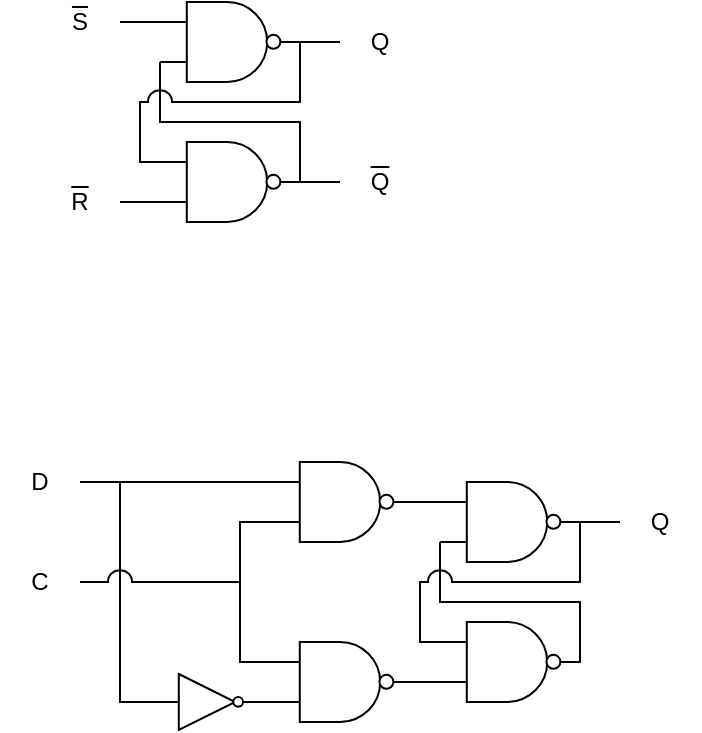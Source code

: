 <mxfile version="12.1.7" type="device" pages="1"><diagram id="i7vh-fGwO2S5n6dc4GY4" name="Page-1"><mxGraphModel dx="763" dy="572" grid="1" gridSize="10" guides="1" tooltips="1" connect="1" arrows="1" fold="1" page="1" pageScale="1" pageWidth="1100" pageHeight="850" math="0" shadow="0"><root><mxCell id="0"/><mxCell id="1" parent="0"/><mxCell id="ftk-l72MKcDGZnIm0cgK-4" value="" style="group" vertex="1" connectable="0" parent="1"><mxGeometry x="320" y="200" width="67" height="40" as="geometry"/></mxCell><mxCell id="ftk-l72MKcDGZnIm0cgK-2" value="" style="verticalLabelPosition=bottom;shadow=0;dashed=0;align=center;fillColor=#ffffff;html=1;verticalAlign=top;strokeWidth=1;shape=mxgraph.electrical.logic_gates.logic_gate;operation=and;" vertex="1" parent="ftk-l72MKcDGZnIm0cgK-4"><mxGeometry width="67" height="40" as="geometry"/></mxCell><mxCell id="ftk-l72MKcDGZnIm0cgK-3" value="" style="verticalLabelPosition=bottom;shadow=0;dashed=0;align=center;fillColor=#ffffff;html=1;verticalAlign=top;strokeWidth=1;shape=mxgraph.electrical.logic_gates.inverting_contact;rotation=0;" vertex="1" parent="ftk-l72MKcDGZnIm0cgK-4"><mxGeometry x="52.367" y="15.556" width="8.71" height="8.667" as="geometry"/></mxCell><mxCell id="ftk-l72MKcDGZnIm0cgK-5" value="" style="group" vertex="1" connectable="0" parent="1"><mxGeometry x="320" y="270" width="67" height="40" as="geometry"/></mxCell><mxCell id="ftk-l72MKcDGZnIm0cgK-6" value="" style="verticalLabelPosition=bottom;shadow=0;dashed=0;align=center;fillColor=#ffffff;html=1;verticalAlign=top;strokeWidth=1;shape=mxgraph.electrical.logic_gates.logic_gate;operation=and;" vertex="1" parent="ftk-l72MKcDGZnIm0cgK-5"><mxGeometry width="67" height="40" as="geometry"/></mxCell><mxCell id="ftk-l72MKcDGZnIm0cgK-7" value="" style="verticalLabelPosition=bottom;shadow=0;dashed=0;align=center;fillColor=#ffffff;html=1;verticalAlign=top;strokeWidth=1;shape=mxgraph.electrical.logic_gates.inverting_contact;rotation=0;" vertex="1" parent="ftk-l72MKcDGZnIm0cgK-5"><mxGeometry x="52.367" y="15.556" width="8.71" height="8.667" as="geometry"/></mxCell><mxCell id="ftk-l72MKcDGZnIm0cgK-8" value="&lt;span style=&quot;text-decoration: overline&quot;&gt;S&lt;/span&gt;" style="text;html=1;strokeColor=none;fillColor=none;align=center;verticalAlign=middle;whiteSpace=wrap;rounded=0;" vertex="1" parent="1"><mxGeometry x="260" y="200" width="40" height="20" as="geometry"/></mxCell><mxCell id="ftk-l72MKcDGZnIm0cgK-9" style="edgeStyle=orthogonalEdgeStyle;rounded=0;orthogonalLoop=1;jettySize=auto;html=1;exitX=0;exitY=0.25;exitDx=0;exitDy=0;exitPerimeter=0;endArrow=none;endFill=0;" edge="1" parent="1" source="ftk-l72MKcDGZnIm0cgK-2" target="ftk-l72MKcDGZnIm0cgK-8"><mxGeometry relative="1" as="geometry"/></mxCell><mxCell id="ftk-l72MKcDGZnIm0cgK-10" value="&lt;span style=&quot;text-decoration: overline&quot;&gt;R&lt;/span&gt;" style="text;html=1;strokeColor=none;fillColor=none;align=center;verticalAlign=middle;whiteSpace=wrap;rounded=0;" vertex="1" parent="1"><mxGeometry x="260" y="290" width="40" height="20" as="geometry"/></mxCell><mxCell id="ftk-l72MKcDGZnIm0cgK-11" style="edgeStyle=orthogonalEdgeStyle;rounded=0;orthogonalLoop=1;jettySize=auto;html=1;exitX=0;exitY=0.75;exitDx=0;exitDy=0;exitPerimeter=0;entryX=1;entryY=0.5;entryDx=0;entryDy=0;endArrow=none;endFill=0;" edge="1" parent="1" source="ftk-l72MKcDGZnIm0cgK-6" target="ftk-l72MKcDGZnIm0cgK-10"><mxGeometry relative="1" as="geometry"/></mxCell><mxCell id="ftk-l72MKcDGZnIm0cgK-12" value="&lt;span style=&quot;text-decoration: overline&quot;&gt;Q&lt;/span&gt;" style="text;html=1;strokeColor=none;fillColor=none;align=center;verticalAlign=middle;whiteSpace=wrap;rounded=0;" vertex="1" parent="1"><mxGeometry x="410" y="280" width="40" height="20" as="geometry"/></mxCell><mxCell id="ftk-l72MKcDGZnIm0cgK-13" value="Q" style="text;html=1;strokeColor=none;fillColor=none;align=center;verticalAlign=middle;whiteSpace=wrap;rounded=0;" vertex="1" parent="1"><mxGeometry x="410" y="210" width="40" height="20" as="geometry"/></mxCell><mxCell id="ftk-l72MKcDGZnIm0cgK-14" style="edgeStyle=orthogonalEdgeStyle;rounded=0;orthogonalLoop=1;jettySize=auto;html=1;exitX=1;exitY=0.5;exitDx=0;exitDy=0;exitPerimeter=0;endArrow=none;endFill=0;" edge="1" parent="1" source="ftk-l72MKcDGZnIm0cgK-2" target="ftk-l72MKcDGZnIm0cgK-13"><mxGeometry relative="1" as="geometry"/></mxCell><mxCell id="ftk-l72MKcDGZnIm0cgK-15" style="edgeStyle=orthogonalEdgeStyle;rounded=0;orthogonalLoop=1;jettySize=auto;html=1;exitX=1;exitY=0.5;exitDx=0;exitDy=0;exitPerimeter=0;entryX=0;entryY=0.5;entryDx=0;entryDy=0;endArrow=none;endFill=0;" edge="1" parent="1" source="ftk-l72MKcDGZnIm0cgK-6" target="ftk-l72MKcDGZnIm0cgK-12"><mxGeometry relative="1" as="geometry"/></mxCell><mxCell id="ftk-l72MKcDGZnIm0cgK-21" style="edgeStyle=orthogonalEdgeStyle;rounded=0;jumpStyle=arc;jumpSize=12;orthogonalLoop=1;jettySize=auto;html=1;exitX=1;exitY=0.5;exitDx=0;exitDy=0;exitPerimeter=0;entryX=0;entryY=0.75;entryDx=0;entryDy=0;entryPerimeter=0;endArrow=none;endFill=0;" edge="1" parent="1" source="ftk-l72MKcDGZnIm0cgK-6" target="ftk-l72MKcDGZnIm0cgK-2"><mxGeometry relative="1" as="geometry"><Array as="points"><mxPoint x="390" y="290"/><mxPoint x="390" y="260"/><mxPoint x="320" y="260"/></Array></mxGeometry></mxCell><mxCell id="ftk-l72MKcDGZnIm0cgK-20" style="edgeStyle=orthogonalEdgeStyle;rounded=0;jumpStyle=arc;jumpSize=12;orthogonalLoop=1;jettySize=auto;html=1;exitX=1;exitY=0.5;exitDx=0;exitDy=0;exitPerimeter=0;entryX=0;entryY=0.25;entryDx=0;entryDy=0;entryPerimeter=0;endArrow=none;endFill=0;" edge="1" parent="1" source="ftk-l72MKcDGZnIm0cgK-2" target="ftk-l72MKcDGZnIm0cgK-6"><mxGeometry relative="1" as="geometry"><Array as="points"><mxPoint x="390" y="220"/><mxPoint x="390" y="250"/><mxPoint x="310" y="250"/><mxPoint x="310" y="280"/></Array></mxGeometry></mxCell><mxCell id="ftk-l72MKcDGZnIm0cgK-22" value="" style="group" vertex="1" connectable="0" parent="1"><mxGeometry x="460" y="440" width="67" height="40" as="geometry"/></mxCell><mxCell id="ftk-l72MKcDGZnIm0cgK-23" value="" style="verticalLabelPosition=bottom;shadow=0;dashed=0;align=center;fillColor=#ffffff;html=1;verticalAlign=top;strokeWidth=1;shape=mxgraph.electrical.logic_gates.logic_gate;operation=and;" vertex="1" parent="ftk-l72MKcDGZnIm0cgK-22"><mxGeometry width="67" height="40" as="geometry"/></mxCell><mxCell id="ftk-l72MKcDGZnIm0cgK-24" value="" style="verticalLabelPosition=bottom;shadow=0;dashed=0;align=center;fillColor=#ffffff;html=1;verticalAlign=top;strokeWidth=1;shape=mxgraph.electrical.logic_gates.inverting_contact;rotation=0;" vertex="1" parent="ftk-l72MKcDGZnIm0cgK-22"><mxGeometry x="52.367" y="15.556" width="8.71" height="8.667" as="geometry"/></mxCell><mxCell id="ftk-l72MKcDGZnIm0cgK-25" value="" style="group" vertex="1" connectable="0" parent="1"><mxGeometry x="460" y="510" width="67" height="40" as="geometry"/></mxCell><mxCell id="ftk-l72MKcDGZnIm0cgK-26" value="" style="verticalLabelPosition=bottom;shadow=0;dashed=0;align=center;fillColor=#ffffff;html=1;verticalAlign=top;strokeWidth=1;shape=mxgraph.electrical.logic_gates.logic_gate;operation=and;" vertex="1" parent="ftk-l72MKcDGZnIm0cgK-25"><mxGeometry width="67" height="40" as="geometry"/></mxCell><mxCell id="ftk-l72MKcDGZnIm0cgK-27" value="" style="verticalLabelPosition=bottom;shadow=0;dashed=0;align=center;fillColor=#ffffff;html=1;verticalAlign=top;strokeWidth=1;shape=mxgraph.electrical.logic_gates.inverting_contact;rotation=0;" vertex="1" parent="ftk-l72MKcDGZnIm0cgK-25"><mxGeometry x="52.367" y="15.556" width="8.71" height="8.667" as="geometry"/></mxCell><mxCell id="ftk-l72MKcDGZnIm0cgK-29" style="edgeStyle=orthogonalEdgeStyle;rounded=0;orthogonalLoop=1;jettySize=auto;html=1;exitX=0;exitY=0.25;exitDx=0;exitDy=0;exitPerimeter=0;endArrow=none;endFill=0;entryX=1;entryY=0.5;entryDx=0;entryDy=0;entryPerimeter=0;" edge="1" parent="1" source="ftk-l72MKcDGZnIm0cgK-23" target="ftk-l72MKcDGZnIm0cgK-39"><mxGeometry relative="1" as="geometry"><mxPoint x="439.759" y="450.07" as="targetPoint"/></mxGeometry></mxCell><mxCell id="ftk-l72MKcDGZnIm0cgK-31" style="edgeStyle=orthogonalEdgeStyle;rounded=0;orthogonalLoop=1;jettySize=auto;html=1;exitX=0;exitY=0.75;exitDx=0;exitDy=0;exitPerimeter=0;entryX=1;entryY=0.5;entryDx=0;entryDy=0;endArrow=none;endFill=0;entryPerimeter=0;" edge="1" parent="1" source="ftk-l72MKcDGZnIm0cgK-26" target="ftk-l72MKcDGZnIm0cgK-42"><mxGeometry relative="1" as="geometry"><mxPoint x="439.759" y="539.724" as="targetPoint"/></mxGeometry></mxCell><mxCell id="ftk-l72MKcDGZnIm0cgK-33" value="Q" style="text;html=1;strokeColor=none;fillColor=none;align=center;verticalAlign=middle;whiteSpace=wrap;rounded=0;" vertex="1" parent="1"><mxGeometry x="550" y="450" width="40" height="20" as="geometry"/></mxCell><mxCell id="ftk-l72MKcDGZnIm0cgK-34" style="edgeStyle=orthogonalEdgeStyle;rounded=0;orthogonalLoop=1;jettySize=auto;html=1;exitX=1;exitY=0.5;exitDx=0;exitDy=0;exitPerimeter=0;endArrow=none;endFill=0;" edge="1" parent="1" source="ftk-l72MKcDGZnIm0cgK-23" target="ftk-l72MKcDGZnIm0cgK-33"><mxGeometry relative="1" as="geometry"/></mxCell><mxCell id="ftk-l72MKcDGZnIm0cgK-36" style="edgeStyle=orthogonalEdgeStyle;rounded=0;jumpStyle=arc;jumpSize=12;orthogonalLoop=1;jettySize=auto;html=1;exitX=1;exitY=0.5;exitDx=0;exitDy=0;exitPerimeter=0;entryX=0;entryY=0.75;entryDx=0;entryDy=0;entryPerimeter=0;endArrow=none;endFill=0;" edge="1" parent="1" source="ftk-l72MKcDGZnIm0cgK-26" target="ftk-l72MKcDGZnIm0cgK-23"><mxGeometry relative="1" as="geometry"><Array as="points"><mxPoint x="530" y="530"/><mxPoint x="530" y="500"/><mxPoint x="460" y="500"/></Array></mxGeometry></mxCell><mxCell id="ftk-l72MKcDGZnIm0cgK-37" style="edgeStyle=orthogonalEdgeStyle;rounded=0;jumpStyle=arc;jumpSize=12;orthogonalLoop=1;jettySize=auto;html=1;exitX=1;exitY=0.5;exitDx=0;exitDy=0;exitPerimeter=0;entryX=0;entryY=0.25;entryDx=0;entryDy=0;entryPerimeter=0;endArrow=none;endFill=0;" edge="1" parent="1" source="ftk-l72MKcDGZnIm0cgK-23" target="ftk-l72MKcDGZnIm0cgK-26"><mxGeometry relative="1" as="geometry"><Array as="points"><mxPoint x="530" y="460"/><mxPoint x="530" y="490"/><mxPoint x="450" y="490"/><mxPoint x="450" y="520"/></Array></mxGeometry></mxCell><mxCell id="ftk-l72MKcDGZnIm0cgK-38" value="" style="group" vertex="1" connectable="0" parent="1"><mxGeometry x="376.5" y="430" width="67" height="40" as="geometry"/></mxCell><mxCell id="ftk-l72MKcDGZnIm0cgK-39" value="" style="verticalLabelPosition=bottom;shadow=0;dashed=0;align=center;fillColor=#ffffff;html=1;verticalAlign=top;strokeWidth=1;shape=mxgraph.electrical.logic_gates.logic_gate;operation=and;" vertex="1" parent="ftk-l72MKcDGZnIm0cgK-38"><mxGeometry width="67" height="40" as="geometry"/></mxCell><mxCell id="ftk-l72MKcDGZnIm0cgK-40" value="" style="verticalLabelPosition=bottom;shadow=0;dashed=0;align=center;fillColor=#ffffff;html=1;verticalAlign=top;strokeWidth=1;shape=mxgraph.electrical.logic_gates.inverting_contact;rotation=0;" vertex="1" parent="ftk-l72MKcDGZnIm0cgK-38"><mxGeometry x="52.367" y="15.556" width="8.71" height="8.667" as="geometry"/></mxCell><mxCell id="ftk-l72MKcDGZnIm0cgK-41" value="" style="group" vertex="1" connectable="0" parent="1"><mxGeometry x="376.5" y="520" width="67" height="40" as="geometry"/></mxCell><mxCell id="ftk-l72MKcDGZnIm0cgK-42" value="" style="verticalLabelPosition=bottom;shadow=0;dashed=0;align=center;fillColor=#ffffff;html=1;verticalAlign=top;strokeWidth=1;shape=mxgraph.electrical.logic_gates.logic_gate;operation=and;" vertex="1" parent="ftk-l72MKcDGZnIm0cgK-41"><mxGeometry width="67" height="40" as="geometry"/></mxCell><mxCell id="ftk-l72MKcDGZnIm0cgK-43" value="" style="verticalLabelPosition=bottom;shadow=0;dashed=0;align=center;fillColor=#ffffff;html=1;verticalAlign=top;strokeWidth=1;shape=mxgraph.electrical.logic_gates.inverting_contact;rotation=0;" vertex="1" parent="ftk-l72MKcDGZnIm0cgK-41"><mxGeometry x="52.367" y="15.556" width="8.71" height="8.667" as="geometry"/></mxCell><mxCell id="ftk-l72MKcDGZnIm0cgK-44" value="" style="group;rotation=0;" vertex="1" connectable="0" parent="1"><mxGeometry x="320" y="536" width="47" height="28" as="geometry"/></mxCell><mxCell id="ftk-l72MKcDGZnIm0cgK-45" value="" style="verticalLabelPosition=bottom;shadow=0;dashed=0;align=center;fillColor=#FFFFFF;html=1;verticalAlign=top;strokeWidth=1;shape=mxgraph.electrical.logic_gates.buffer2;labelBackgroundColor=none;rotation=0;" vertex="1" parent="ftk-l72MKcDGZnIm0cgK-44"><mxGeometry width="47" height="28" as="geometry"/></mxCell><mxCell id="ftk-l72MKcDGZnIm0cgK-46" value="" style="verticalLabelPosition=bottom;shadow=0;dashed=0;align=center;fillColor=#ffffff;html=1;verticalAlign=top;strokeWidth=1;shape=mxgraph.electrical.logic_gates.inverting_contact;rotation=0;" vertex="1" parent="ftk-l72MKcDGZnIm0cgK-44"><mxGeometry x="36.033" y="10.889" width="6.11" height="6.067" as="geometry"/></mxCell><mxCell id="ftk-l72MKcDGZnIm0cgK-47" style="edgeStyle=orthogonalEdgeStyle;rounded=0;jumpStyle=arc;jumpSize=12;orthogonalLoop=1;jettySize=auto;html=1;exitX=0;exitY=0.75;exitDx=0;exitDy=0;exitPerimeter=0;entryX=1;entryY=0.5;entryDx=0;entryDy=0;endArrow=none;endFill=0;" edge="1" parent="1" source="ftk-l72MKcDGZnIm0cgK-42" target="ftk-l72MKcDGZnIm0cgK-45"><mxGeometry relative="1" as="geometry"/></mxCell><mxCell id="ftk-l72MKcDGZnIm0cgK-48" style="edgeStyle=orthogonalEdgeStyle;rounded=0;jumpStyle=arc;jumpSize=12;orthogonalLoop=1;jettySize=auto;html=1;exitX=0;exitY=0.25;exitDx=0;exitDy=0;exitPerimeter=0;entryX=0;entryY=0.75;entryDx=0;entryDy=0;entryPerimeter=0;endArrow=none;endFill=0;" edge="1" parent="1" source="ftk-l72MKcDGZnIm0cgK-42" target="ftk-l72MKcDGZnIm0cgK-39"><mxGeometry relative="1" as="geometry"><Array as="points"><mxPoint x="360" y="530"/><mxPoint x="360" y="460"/></Array></mxGeometry></mxCell><mxCell id="ftk-l72MKcDGZnIm0cgK-53" style="edgeStyle=orthogonalEdgeStyle;rounded=0;jumpStyle=arc;jumpSize=12;orthogonalLoop=1;jettySize=auto;html=1;exitX=1;exitY=0.5;exitDx=0;exitDy=0;entryX=0;entryY=0.5;entryDx=0;entryDy=0;endArrow=none;endFill=0;" edge="1" parent="1" source="ftk-l72MKcDGZnIm0cgK-49" target="ftk-l72MKcDGZnIm0cgK-45"><mxGeometry relative="1" as="geometry"/></mxCell><mxCell id="ftk-l72MKcDGZnIm0cgK-49" value="D" style="text;html=1;strokeColor=none;fillColor=none;align=center;verticalAlign=middle;whiteSpace=wrap;rounded=0;" vertex="1" parent="1"><mxGeometry x="240" y="430" width="40" height="20" as="geometry"/></mxCell><mxCell id="ftk-l72MKcDGZnIm0cgK-50" style="edgeStyle=orthogonalEdgeStyle;rounded=0;jumpStyle=arc;jumpSize=12;orthogonalLoop=1;jettySize=auto;html=1;exitX=0;exitY=0.25;exitDx=0;exitDy=0;exitPerimeter=0;entryX=1;entryY=0.5;entryDx=0;entryDy=0;endArrow=none;endFill=0;" edge="1" parent="1" source="ftk-l72MKcDGZnIm0cgK-39" target="ftk-l72MKcDGZnIm0cgK-49"><mxGeometry relative="1" as="geometry"/></mxCell><mxCell id="ftk-l72MKcDGZnIm0cgK-52" style="edgeStyle=orthogonalEdgeStyle;rounded=0;jumpStyle=arc;jumpSize=12;orthogonalLoop=1;jettySize=auto;html=1;exitX=1;exitY=0.5;exitDx=0;exitDy=0;entryX=0;entryY=0.75;entryDx=0;entryDy=0;entryPerimeter=0;endArrow=none;endFill=0;" edge="1" parent="1" source="ftk-l72MKcDGZnIm0cgK-51" target="ftk-l72MKcDGZnIm0cgK-39"><mxGeometry relative="1" as="geometry"><Array as="points"><mxPoint x="360" y="490"/><mxPoint x="360" y="460"/></Array></mxGeometry></mxCell><mxCell id="ftk-l72MKcDGZnIm0cgK-51" value="C" style="text;html=1;strokeColor=none;fillColor=none;align=center;verticalAlign=middle;whiteSpace=wrap;rounded=0;" vertex="1" parent="1"><mxGeometry x="240" y="480" width="40" height="20" as="geometry"/></mxCell></root></mxGraphModel></diagram></mxfile>
